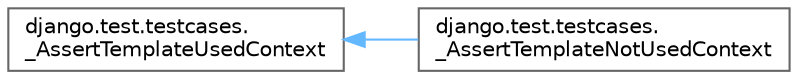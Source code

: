 digraph "Graphical Class Hierarchy"
{
 // LATEX_PDF_SIZE
  bgcolor="transparent";
  edge [fontname=Helvetica,fontsize=10,labelfontname=Helvetica,labelfontsize=10];
  node [fontname=Helvetica,fontsize=10,shape=box,height=0.2,width=0.4];
  rankdir="LR";
  Node0 [id="Node000000",label="django.test.testcases.\l_AssertTemplateUsedContext",height=0.2,width=0.4,color="grey40", fillcolor="white", style="filled",URL="$classdjango_1_1test_1_1testcases_1_1___assert_template_used_context.html",tooltip=" "];
  Node0 -> Node1 [id="edge1640_Node000000_Node000001",dir="back",color="steelblue1",style="solid",tooltip=" "];
  Node1 [id="Node000001",label="django.test.testcases.\l_AssertTemplateNotUsedContext",height=0.2,width=0.4,color="grey40", fillcolor="white", style="filled",URL="$classdjango_1_1test_1_1testcases_1_1___assert_template_not_used_context.html",tooltip=" "];
}
